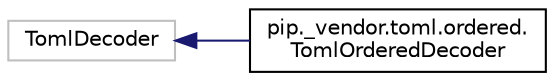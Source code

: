 digraph "Graphical Class Hierarchy"
{
 // LATEX_PDF_SIZE
  edge [fontname="Helvetica",fontsize="10",labelfontname="Helvetica",labelfontsize="10"];
  node [fontname="Helvetica",fontsize="10",shape=record];
  rankdir="LR";
  Node3986 [label="TomlDecoder",height=0.2,width=0.4,color="grey75", fillcolor="white", style="filled",tooltip=" "];
  Node3986 -> Node0 [dir="back",color="midnightblue",fontsize="10",style="solid",fontname="Helvetica"];
  Node0 [label="pip._vendor.toml.ordered.\lTomlOrderedDecoder",height=0.2,width=0.4,color="black", fillcolor="white", style="filled",URL="$classpip_1_1__vendor_1_1toml_1_1ordered_1_1_toml_ordered_decoder.html",tooltip=" "];
}
